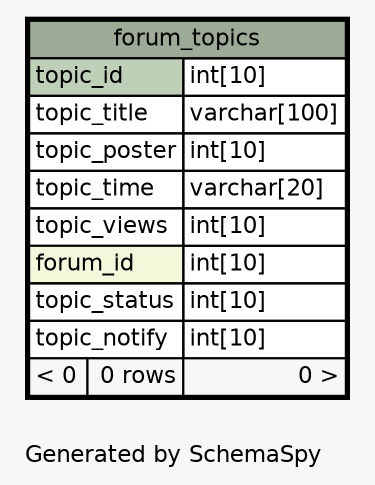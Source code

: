 // dot 2.38.0 on Mac OS X 10.9.4
// SchemaSpy rev 590
digraph "oneDegreeRelationshipsDiagram" {
  graph [
    rankdir="RL"
    bgcolor="#f7f7f7"
    label="\nGenerated by SchemaSpy"
    labeljust="l"
    nodesep="0.18"
    ranksep="0.46"
    fontname="Helvetica"
    fontsize="11"
  ];
  node [
    fontname="Helvetica"
    fontsize="11"
    shape="plaintext"
  ];
  edge [
    arrowsize="0.8"
  ];
  "forum_topics" [
    label=<
    <TABLE BORDER="2" CELLBORDER="1" CELLSPACING="0" BGCOLOR="#ffffff">
      <TR><TD COLSPAN="3" BGCOLOR="#9bab96" ALIGN="CENTER">forum_topics</TD></TR>
      <TR><TD PORT="topic_id" COLSPAN="2" BGCOLOR="#bed1b8" ALIGN="LEFT">topic_id</TD><TD PORT="topic_id.type" ALIGN="LEFT">int[10]</TD></TR>
      <TR><TD PORT="topic_title" COLSPAN="2" ALIGN="LEFT">topic_title</TD><TD PORT="topic_title.type" ALIGN="LEFT">varchar[100]</TD></TR>
      <TR><TD PORT="topic_poster" COLSPAN="2" ALIGN="LEFT">topic_poster</TD><TD PORT="topic_poster.type" ALIGN="LEFT">int[10]</TD></TR>
      <TR><TD PORT="topic_time" COLSPAN="2" ALIGN="LEFT">topic_time</TD><TD PORT="topic_time.type" ALIGN="LEFT">varchar[20]</TD></TR>
      <TR><TD PORT="topic_views" COLSPAN="2" ALIGN="LEFT">topic_views</TD><TD PORT="topic_views.type" ALIGN="LEFT">int[10]</TD></TR>
      <TR><TD PORT="forum_id" COLSPAN="2" BGCOLOR="#f4f7da" ALIGN="LEFT">forum_id</TD><TD PORT="forum_id.type" ALIGN="LEFT">int[10]</TD></TR>
      <TR><TD PORT="topic_status" COLSPAN="2" ALIGN="LEFT">topic_status</TD><TD PORT="topic_status.type" ALIGN="LEFT">int[10]</TD></TR>
      <TR><TD PORT="topic_notify" COLSPAN="2" ALIGN="LEFT">topic_notify</TD><TD PORT="topic_notify.type" ALIGN="LEFT">int[10]</TD></TR>
      <TR><TD ALIGN="LEFT" BGCOLOR="#f7f7f7">&lt; 0</TD><TD ALIGN="RIGHT" BGCOLOR="#f7f7f7">0 rows</TD><TD ALIGN="RIGHT" BGCOLOR="#f7f7f7">0 &gt;</TD></TR>
    </TABLE>>
    URL="forum_topics.html"
    tooltip="forum_topics"
  ];
}
